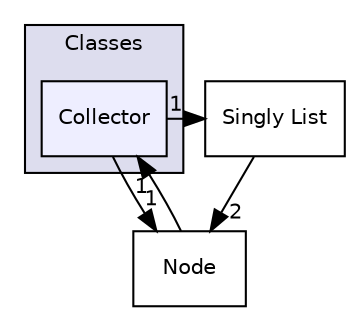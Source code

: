 digraph "/home/josea4718/Desktop/Datos II/Tarea Extraclase I/Tarea-Extraclase-1-Datos-II/Classes/Collector" {
  compound=true
  node [ fontsize="10", fontname="Helvetica"];
  edge [ labelfontsize="10", labelfontname="Helvetica"];
  subgraph clusterdir_0c68614ac8d8401edbf4146ded722294 {
    graph [ bgcolor="#ddddee", pencolor="black", label="Classes" fontname="Helvetica", fontsize="10", URL="dir_0c68614ac8d8401edbf4146ded722294.html"]
  dir_f3b9af7c5a7a29ea6866a46382aa6bbe [shape=box, label="Collector", style="filled", fillcolor="#eeeeff", pencolor="black", URL="dir_f3b9af7c5a7a29ea6866a46382aa6bbe.html"];
  }
  dir_5981dd46fc3885bf99d9ff7f4175b643 [shape=box label="Singly List" URL="dir_5981dd46fc3885bf99d9ff7f4175b643.html"];
  dir_faaa96c821bb5fbec036762df51628dc [shape=box label="Node" URL="dir_faaa96c821bb5fbec036762df51628dc.html"];
  dir_5981dd46fc3885bf99d9ff7f4175b643->dir_faaa96c821bb5fbec036762df51628dc [headlabel="2", labeldistance=1.5 headhref="dir_000003_000002.html"];
  dir_f3b9af7c5a7a29ea6866a46382aa6bbe->dir_5981dd46fc3885bf99d9ff7f4175b643 [headlabel="1", labeldistance=1.5 headhref="dir_000001_000003.html"];
  dir_f3b9af7c5a7a29ea6866a46382aa6bbe->dir_faaa96c821bb5fbec036762df51628dc [headlabel="1", labeldistance=1.5 headhref="dir_000001_000002.html"];
  dir_faaa96c821bb5fbec036762df51628dc->dir_f3b9af7c5a7a29ea6866a46382aa6bbe [headlabel="1", labeldistance=1.5 headhref="dir_000002_000001.html"];
}
